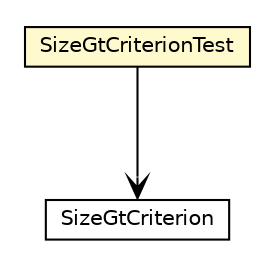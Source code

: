 #!/usr/local/bin/dot
#
# Class diagram 
# Generated by UMLGraph version R5_6_6-8-g8d7759 (http://www.umlgraph.org/)
#

digraph G {
	edge [fontname="Helvetica",fontsize=10,labelfontname="Helvetica",labelfontsize=10];
	node [fontname="Helvetica",fontsize=10,shape=plaintext];
	nodesep=0.25;
	ranksep=0.5;
	// org.dayatang.domain.internal.SizeGtCriterionTest
	c42093 [label=<<table title="org.dayatang.domain.internal.SizeGtCriterionTest" border="0" cellborder="1" cellspacing="0" cellpadding="2" port="p" bgcolor="lemonChiffon" href="./SizeGtCriterionTest.html">
		<tr><td><table border="0" cellspacing="0" cellpadding="1">
<tr><td align="center" balign="center"> SizeGtCriterionTest </td></tr>
		</table></td></tr>
		</table>>, URL="./SizeGtCriterionTest.html", fontname="Helvetica", fontcolor="black", fontsize=10.0];
	// org.dayatang.domain.internal.SizeGtCriterionTest NAVASSOC org.dayatang.domain.internal.SizeGtCriterion
	c42093:p -> c42250:p [taillabel="", label=" "headlabel="", fontname="Helvetica", fontcolor="black", fontsize=10.0, color="black", arrowhead=open];
	// org.dayatang.domain.internal.SizeGtCriterion
	c42250 [label=<<table title="org.dayatang.domain.internal.SizeGtCriterion" border="0" cellborder="1" cellspacing="0" cellpadding="2" port="p" href="http://java.sun.com/j2se/1.4.2/docs/api/org/dayatang/domain/internal/SizeGtCriterion.html">
		<tr><td><table border="0" cellspacing="0" cellpadding="1">
<tr><td align="center" balign="center"> SizeGtCriterion </td></tr>
		</table></td></tr>
		</table>>, URL="http://java.sun.com/j2se/1.4.2/docs/api/org/dayatang/domain/internal/SizeGtCriterion.html", fontname="Helvetica", fontcolor="black", fontsize=10.0];
}

